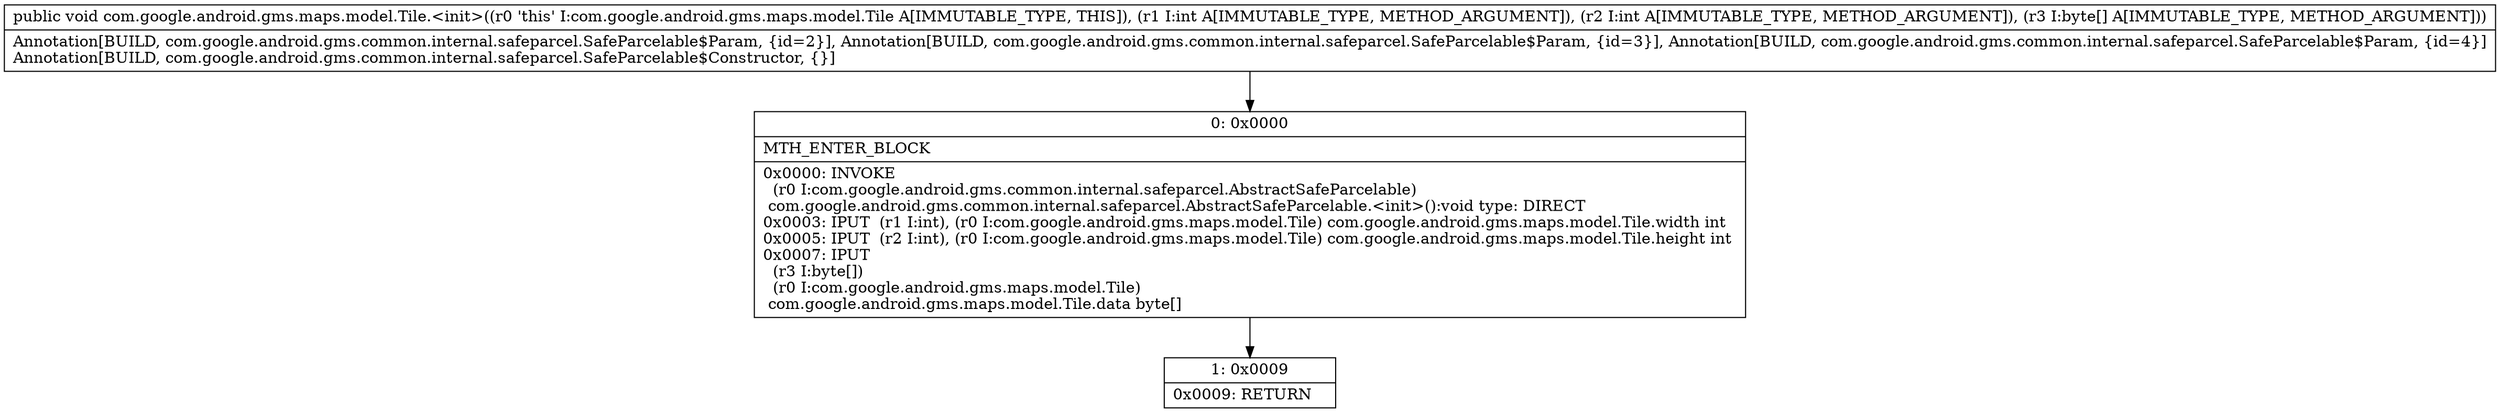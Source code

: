 digraph "CFG forcom.google.android.gms.maps.model.Tile.\<init\>(II[B)V" {
Node_0 [shape=record,label="{0\:\ 0x0000|MTH_ENTER_BLOCK\l|0x0000: INVOKE  \l  (r0 I:com.google.android.gms.common.internal.safeparcel.AbstractSafeParcelable)\l com.google.android.gms.common.internal.safeparcel.AbstractSafeParcelable.\<init\>():void type: DIRECT \l0x0003: IPUT  (r1 I:int), (r0 I:com.google.android.gms.maps.model.Tile) com.google.android.gms.maps.model.Tile.width int \l0x0005: IPUT  (r2 I:int), (r0 I:com.google.android.gms.maps.model.Tile) com.google.android.gms.maps.model.Tile.height int \l0x0007: IPUT  \l  (r3 I:byte[])\l  (r0 I:com.google.android.gms.maps.model.Tile)\l com.google.android.gms.maps.model.Tile.data byte[] \l}"];
Node_1 [shape=record,label="{1\:\ 0x0009|0x0009: RETURN   \l}"];
MethodNode[shape=record,label="{public void com.google.android.gms.maps.model.Tile.\<init\>((r0 'this' I:com.google.android.gms.maps.model.Tile A[IMMUTABLE_TYPE, THIS]), (r1 I:int A[IMMUTABLE_TYPE, METHOD_ARGUMENT]), (r2 I:int A[IMMUTABLE_TYPE, METHOD_ARGUMENT]), (r3 I:byte[] A[IMMUTABLE_TYPE, METHOD_ARGUMENT]))  | Annotation[BUILD, com.google.android.gms.common.internal.safeparcel.SafeParcelable$Param, \{id=2\}], Annotation[BUILD, com.google.android.gms.common.internal.safeparcel.SafeParcelable$Param, \{id=3\}], Annotation[BUILD, com.google.android.gms.common.internal.safeparcel.SafeParcelable$Param, \{id=4\}]\lAnnotation[BUILD, com.google.android.gms.common.internal.safeparcel.SafeParcelable$Constructor, \{\}]\l}"];
MethodNode -> Node_0;
Node_0 -> Node_1;
}

